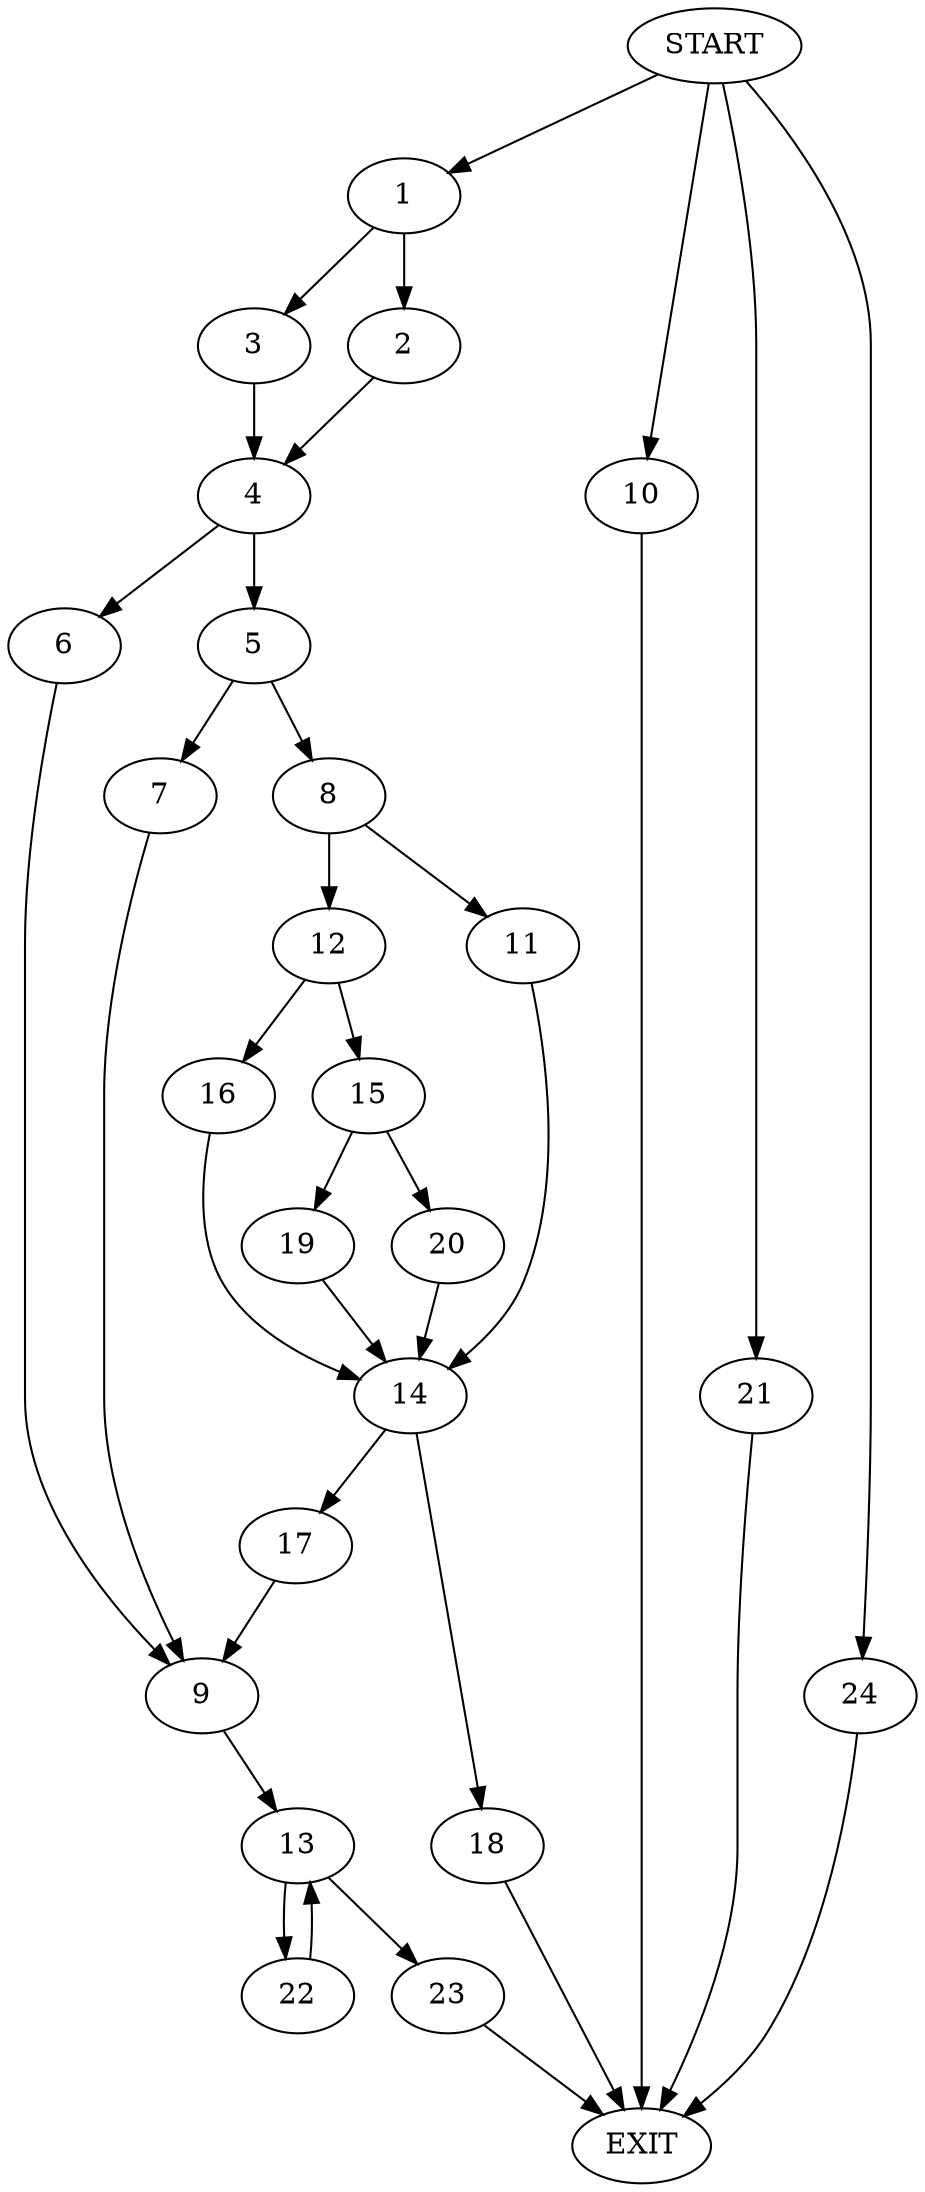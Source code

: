 digraph {
0 [label="START"]
25 [label="EXIT"]
0 -> 1
1 -> 2
1 -> 3
2 -> 4
3 -> 4
4 -> 5
4 -> 6
5 -> 7
5 -> 8
6 -> 9
0 -> 10
10 -> 25
8 -> 11
8 -> 12
7 -> 9
9 -> 13
11 -> 14
12 -> 15
12 -> 16
14 -> 17
14 -> 18
16 -> 14
15 -> 19
15 -> 20
20 -> 14
19 -> 14
17 -> 9
18 -> 25
0 -> 21
21 -> 25
13 -> 22
13 -> 23
22 -> 13
23 -> 25
0 -> 24
24 -> 25
}
